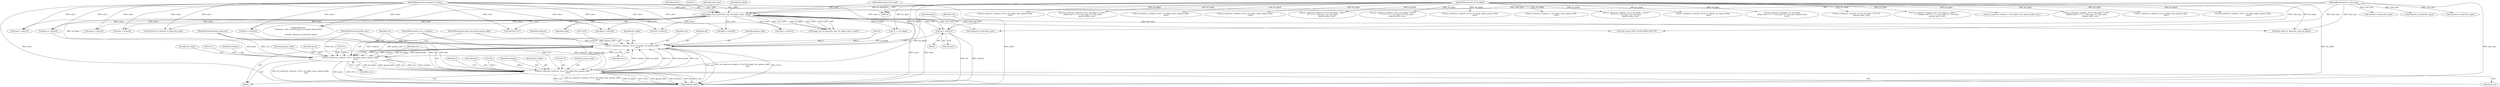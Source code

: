 digraph "0_Android_9d4853418ab2f754c2b63e091c29c5529b8b86ca_14@pointer" {
"1000886" [label="(Call,red = colors[1])"];
"1000148" [label="(Call,image_size_of_type(color_type, bit_depth, colors, small))"];
"1000133" [label="(MethodParameterIn,int color_type)"];
"1000134" [label="(MethodParameterIn,int bit_depth)"];
"1000137" [label="(MethodParameterIn,unsigned int *colors)"];
"1000138" [label="(MethodParameterIn,int small)"];
"1000914" [label="(Call,set_value(row, rowbytes, 3*x+0, bit_depth, red, gamma_table,\n                     conv))"];
"1000926" [label="(Call,set_value(row, rowbytes, 3*x+1, bit_depth, green, gamma_table,\n                     conv))"];
"1000938" [label="(Call,set_value(row, rowbytes, 3*x+2, bit_depth, blue, gamma_table,\n                     conv))"];
"1000930" [label="(Call,3*x)"];
"1000960" [label="(Call,green = colors[2])"];
"1000925" [label="(Identifier,conv)"];
"1000152" [label="(Identifier,small)"];
"1001057" [label="(MethodReturn,RET)"];
"1001012" [label="(Call,set_value(row, rowbytes, 4*x+2, bit_depth, blue, gamma_table,\n                     conv))"];
"1000912" [label="(Identifier,x)"];
"1001045" [label="(Call,fprintf(stderr,\n \"makepng: --color: count(%u) does not match channels(%u)\n\",\n\n          colors[0], channels_of_type(color_type)))"];
"1000922" [label="(Identifier,bit_depth)"];
"1000884" [label="(Block,)"];
"1000844" [label="(Call,alpha = colors[2])"];
"1000893" [label="(Identifier,green)"];
"1000949" [label="(Identifier,conv)"];
"1000611" [label="(Call,set_value(row, rowbytes, 3*x+1, bit_depth, /* green */\n (depth_max * x * 2 + size_max) / (2 * size_max),\n                  gamma_table, conv))"];
"1000138" [label="(MethodParameterIn,int small)"];
"1000937" [label="(Identifier,conv)"];
"1000947" [label="(Identifier,blue)"];
"1001000" [label="(Call,set_value(row, rowbytes, 4*x+1, bit_depth, green, gamma_table,\n                     conv))"];
"1000934" [label="(Identifier,bit_depth)"];
"1000886" [label="(Call,red = colors[1])"];
"1000174" [label="(Call,pixel_depth_of_type(color_type, bit_depth))"];
"1000137" [label="(MethodParameterIn,unsigned int *colors)"];
"1000972" [label="(Call,alpha = colors[4])"];
"1000452" [label="(Call,channels_of_type(color_type))"];
"1000147" [label="(Call,image_size_of_type(color_type, bit_depth, colors, small)-1)"];
"1000838" [label="(Call,luma = colors[1])"];
"1001024" [label="(Call,set_value(row, rowbytes, 4*x+3, bit_depth, alpha, gamma_table,\n                     conv))"];
"1000929" [label="(Call,3*x+1)"];
"1000633" [label="(Call,set_value(row, rowbytes, 3*x+2, bit_depth, /* blue */\n (Y * x * 2 + size_max) / (2 * size_max),\n                  gamma_table, conv))"];
"1000966" [label="(Call,blue = colors[3])"];
"1000942" [label="(Call,3*x)"];
"1000915" [label="(Identifier,row)"];
"1000134" [label="(MethodParameterIn,int bit_depth)"];
"1000914" [label="(Call,set_value(row, rowbytes, 3*x+0, bit_depth, red, gamma_table,\n                     conv))"];
"1000729" [label="(Call,set_value(row, rowbytes, 4*x+2, bit_depth, /* blue */\n                  Y - (Y * x * 2 + size_max) / (2 * size_max),\n                  gamma_table, conv))"];
"1000887" [label="(Identifier,red)"];
"1000559" [label="(Call,set_value(row, rowbytes, 2*x+1, bit_depth, alpha, gamma_table,\n                  conv))"];
"1000150" [label="(Identifier,bit_depth)"];
"1000940" [label="(Identifier,rowbytes)"];
"1000928" [label="(Identifier,rowbytes)"];
"1000151" [label="(Identifier,colors)"];
"1000826" [label="(Call,set_value(row, rowbytes, x, bit_depth, luma, gamma_table,\n                     conv))"];
"1000153" [label="(Literal,1)"];
"1000892" [label="(Call,green = colors[2])"];
"1000926" [label="(Call,set_value(row, rowbytes, 3*x+1, bit_depth, green, gamma_table,\n                     conv))"];
"1000946" [label="(Identifier,bit_depth)"];
"1000898" [label="(Call,blue = colors[3])"];
"1000941" [label="(Call,3*x+2)"];
"1000927" [label="(Identifier,row)"];
"1000948" [label="(Identifier,gamma_table)"];
"1000131" [label="(MethodParameterIn,size_t rowbytes)"];
"1000939" [label="(Identifier,row)"];
"1000148" [label="(Call,image_size_of_type(color_type, bit_depth, colors, small))"];
"1000923" [label="(Identifier,red)"];
"1000788" [label="(Call,color_type & PNG_COLOR_MASK_PALETTE)"];
"1000798" [label="(Call,colors[0] == channels_of_type(color_type))"];
"1000707" [label="(Call,set_value(row, rowbytes, 4*x+1, bit_depth, /* green */\n (Y * x * 2 + size_max) / (2 * size_max),\n                  gamma_table, conv))"];
"1000924" [label="(Identifier,gamma_table)"];
"1000918" [label="(Call,3*x)"];
"1000135" [label="(MethodParameterIn,png_const_bytep gamma_table)"];
"1000988" [label="(Call,set_value(row, rowbytes, 4*x+0, bit_depth, red, gamma_table,\n                     conv))"];
"1000916" [label="(Identifier,rowbytes)"];
"1000130" [label="(MethodParameterIn,png_bytep row)"];
"1000539" [label="(Call,set_value(row, rowbytes, 2*x, bit_depth,\n (depth_max * x * 2 + size_max) / (2 * size_max), gamma_table,\n                  conv))"];
"1000805" [label="(Call,channels_of_type(color_type))"];
"1000149" [label="(Identifier,color_type)"];
"1000599" [label="(Call,set_value(row, rowbytes, 3*x+0, bit_depth, /* red */ Y,\n                     gamma_table, conv))"];
"1000913" [label="(Block,)"];
"1000753" [label="(Call,set_value(row, rowbytes, 4*x+3, bit_depth, /* alpha */\n                  Y + ((depth_max-Y) * x * 2 + size_max) / (2 * size_max),\n                  gamma_table, conv))"];
"1000936" [label="(Identifier,gamma_table)"];
"1000163" [label="(Call,colors[0] == 0)"];
"1000917" [label="(Call,3*x+0)"];
"1000136" [label="(MethodParameterIn,double conv)"];
"1000935" [label="(Identifier,green)"];
"1000888" [label="(Call,colors[1])"];
"1000503" [label="(Call,set_value(row, rowbytes, x, bit_depth, luma, gamma_table, conv))"];
"1000133" [label="(MethodParameterIn,int color_type)"];
"1000158" [label="(Call,1U << bit_depth)"];
"1000683" [label="(Call,set_value(row, rowbytes, 4*x+0, bit_depth, /* red */\n ((depth_max-Y) * x * 2 + size_max) / (2 * size_max),\n                  gamma_table, conv))"];
"1000860" [label="(Call,set_value(row, rowbytes, 2*x, bit_depth, luma, gamma_table,\n                     conv))"];
"1000802" [label="(Call,channels_of_type(color_type))"];
"1000954" [label="(Call,red = colors[1])"];
"1000938" [label="(Call,set_value(row, rowbytes, 3*x+2, bit_depth, blue, gamma_table,\n                     conv))"];
"1000870" [label="(Call,set_value(row, rowbytes, 2*x+1, bit_depth, alpha, gamma_table,\n                     conv))"];
"1000811" [label="(Call,luma = colors[1])"];
"1001051" [label="(Call,channels_of_type(color_type))"];
"1000886" -> "1000884"  [label="AST: "];
"1000886" -> "1000888"  [label="CFG: "];
"1000887" -> "1000886"  [label="AST: "];
"1000888" -> "1000886"  [label="AST: "];
"1000893" -> "1000886"  [label="CFG: "];
"1000886" -> "1001057"  [label="DDG: red"];
"1000886" -> "1001057"  [label="DDG: colors[1]"];
"1000148" -> "1000886"  [label="DDG: colors"];
"1000137" -> "1000886"  [label="DDG: colors"];
"1000886" -> "1000914"  [label="DDG: red"];
"1000148" -> "1000147"  [label="AST: "];
"1000148" -> "1000152"  [label="CFG: "];
"1000149" -> "1000148"  [label="AST: "];
"1000150" -> "1000148"  [label="AST: "];
"1000151" -> "1000148"  [label="AST: "];
"1000152" -> "1000148"  [label="AST: "];
"1000153" -> "1000148"  [label="CFG: "];
"1000148" -> "1001057"  [label="DDG: colors"];
"1000148" -> "1001057"  [label="DDG: small"];
"1000148" -> "1000147"  [label="DDG: color_type"];
"1000148" -> "1000147"  [label="DDG: bit_depth"];
"1000148" -> "1000147"  [label="DDG: colors"];
"1000148" -> "1000147"  [label="DDG: small"];
"1000133" -> "1000148"  [label="DDG: color_type"];
"1000134" -> "1000148"  [label="DDG: bit_depth"];
"1000137" -> "1000148"  [label="DDG: colors"];
"1000138" -> "1000148"  [label="DDG: small"];
"1000148" -> "1000158"  [label="DDG: bit_depth"];
"1000148" -> "1000163"  [label="DDG: colors"];
"1000148" -> "1000174"  [label="DDG: color_type"];
"1000148" -> "1000452"  [label="DDG: color_type"];
"1000148" -> "1000788"  [label="DDG: color_type"];
"1000148" -> "1000798"  [label="DDG: colors"];
"1000148" -> "1000811"  [label="DDG: colors"];
"1000148" -> "1000838"  [label="DDG: colors"];
"1000148" -> "1000844"  [label="DDG: colors"];
"1000148" -> "1000892"  [label="DDG: colors"];
"1000148" -> "1000898"  [label="DDG: colors"];
"1000148" -> "1000954"  [label="DDG: colors"];
"1000148" -> "1000960"  [label="DDG: colors"];
"1000148" -> "1000966"  [label="DDG: colors"];
"1000148" -> "1000972"  [label="DDG: colors"];
"1000148" -> "1001045"  [label="DDG: colors"];
"1000133" -> "1000129"  [label="AST: "];
"1000133" -> "1001057"  [label="DDG: color_type"];
"1000133" -> "1000174"  [label="DDG: color_type"];
"1000133" -> "1000452"  [label="DDG: color_type"];
"1000133" -> "1000788"  [label="DDG: color_type"];
"1000133" -> "1000802"  [label="DDG: color_type"];
"1000133" -> "1000805"  [label="DDG: color_type"];
"1000133" -> "1001051"  [label="DDG: color_type"];
"1000134" -> "1000129"  [label="AST: "];
"1000134" -> "1001057"  [label="DDG: bit_depth"];
"1000134" -> "1000158"  [label="DDG: bit_depth"];
"1000134" -> "1000174"  [label="DDG: bit_depth"];
"1000134" -> "1000503"  [label="DDG: bit_depth"];
"1000134" -> "1000539"  [label="DDG: bit_depth"];
"1000134" -> "1000559"  [label="DDG: bit_depth"];
"1000134" -> "1000599"  [label="DDG: bit_depth"];
"1000134" -> "1000611"  [label="DDG: bit_depth"];
"1000134" -> "1000633"  [label="DDG: bit_depth"];
"1000134" -> "1000683"  [label="DDG: bit_depth"];
"1000134" -> "1000707"  [label="DDG: bit_depth"];
"1000134" -> "1000729"  [label="DDG: bit_depth"];
"1000134" -> "1000753"  [label="DDG: bit_depth"];
"1000134" -> "1000826"  [label="DDG: bit_depth"];
"1000134" -> "1000860"  [label="DDG: bit_depth"];
"1000134" -> "1000870"  [label="DDG: bit_depth"];
"1000134" -> "1000914"  [label="DDG: bit_depth"];
"1000134" -> "1000926"  [label="DDG: bit_depth"];
"1000134" -> "1000938"  [label="DDG: bit_depth"];
"1000134" -> "1000988"  [label="DDG: bit_depth"];
"1000134" -> "1001000"  [label="DDG: bit_depth"];
"1000134" -> "1001012"  [label="DDG: bit_depth"];
"1000134" -> "1001024"  [label="DDG: bit_depth"];
"1000137" -> "1000129"  [label="AST: "];
"1000137" -> "1001057"  [label="DDG: colors"];
"1000137" -> "1000163"  [label="DDG: colors"];
"1000137" -> "1000798"  [label="DDG: colors"];
"1000137" -> "1000811"  [label="DDG: colors"];
"1000137" -> "1000838"  [label="DDG: colors"];
"1000137" -> "1000844"  [label="DDG: colors"];
"1000137" -> "1000892"  [label="DDG: colors"];
"1000137" -> "1000898"  [label="DDG: colors"];
"1000137" -> "1000954"  [label="DDG: colors"];
"1000137" -> "1000960"  [label="DDG: colors"];
"1000137" -> "1000966"  [label="DDG: colors"];
"1000137" -> "1000972"  [label="DDG: colors"];
"1000137" -> "1001045"  [label="DDG: colors"];
"1000138" -> "1000129"  [label="AST: "];
"1000138" -> "1001057"  [label="DDG: small"];
"1000914" -> "1000913"  [label="AST: "];
"1000914" -> "1000925"  [label="CFG: "];
"1000915" -> "1000914"  [label="AST: "];
"1000916" -> "1000914"  [label="AST: "];
"1000917" -> "1000914"  [label="AST: "];
"1000922" -> "1000914"  [label="AST: "];
"1000923" -> "1000914"  [label="AST: "];
"1000924" -> "1000914"  [label="AST: "];
"1000925" -> "1000914"  [label="AST: "];
"1000927" -> "1000914"  [label="CFG: "];
"1000914" -> "1001057"  [label="DDG: red"];
"1000914" -> "1001057"  [label="DDG: set_value(row, rowbytes, 3*x+0, bit_depth, red, gamma_table,\n                     conv)"];
"1000914" -> "1001057"  [label="DDG: 3*x+0"];
"1000938" -> "1000914"  [label="DDG: row"];
"1000938" -> "1000914"  [label="DDG: rowbytes"];
"1000938" -> "1000914"  [label="DDG: bit_depth"];
"1000938" -> "1000914"  [label="DDG: gamma_table"];
"1000938" -> "1000914"  [label="DDG: conv"];
"1000130" -> "1000914"  [label="DDG: row"];
"1000131" -> "1000914"  [label="DDG: rowbytes"];
"1000918" -> "1000914"  [label="DDG: 3"];
"1000918" -> "1000914"  [label="DDG: x"];
"1000158" -> "1000914"  [label="DDG: bit_depth"];
"1000135" -> "1000914"  [label="DDG: gamma_table"];
"1000136" -> "1000914"  [label="DDG: conv"];
"1000914" -> "1000926"  [label="DDG: row"];
"1000914" -> "1000926"  [label="DDG: rowbytes"];
"1000914" -> "1000926"  [label="DDG: bit_depth"];
"1000914" -> "1000926"  [label="DDG: gamma_table"];
"1000914" -> "1000926"  [label="DDG: conv"];
"1000926" -> "1000913"  [label="AST: "];
"1000926" -> "1000937"  [label="CFG: "];
"1000927" -> "1000926"  [label="AST: "];
"1000928" -> "1000926"  [label="AST: "];
"1000929" -> "1000926"  [label="AST: "];
"1000934" -> "1000926"  [label="AST: "];
"1000935" -> "1000926"  [label="AST: "];
"1000936" -> "1000926"  [label="AST: "];
"1000937" -> "1000926"  [label="AST: "];
"1000939" -> "1000926"  [label="CFG: "];
"1000926" -> "1001057"  [label="DDG: set_value(row, rowbytes, 3*x+1, bit_depth, green, gamma_table,\n                     conv)"];
"1000926" -> "1001057"  [label="DDG: green"];
"1000926" -> "1001057"  [label="DDG: 3*x+1"];
"1000130" -> "1000926"  [label="DDG: row"];
"1000131" -> "1000926"  [label="DDG: rowbytes"];
"1000930" -> "1000926"  [label="DDG: 3"];
"1000930" -> "1000926"  [label="DDG: x"];
"1000892" -> "1000926"  [label="DDG: green"];
"1000135" -> "1000926"  [label="DDG: gamma_table"];
"1000136" -> "1000926"  [label="DDG: conv"];
"1000926" -> "1000938"  [label="DDG: row"];
"1000926" -> "1000938"  [label="DDG: rowbytes"];
"1000926" -> "1000938"  [label="DDG: bit_depth"];
"1000926" -> "1000938"  [label="DDG: gamma_table"];
"1000926" -> "1000938"  [label="DDG: conv"];
"1000938" -> "1000913"  [label="AST: "];
"1000938" -> "1000949"  [label="CFG: "];
"1000939" -> "1000938"  [label="AST: "];
"1000940" -> "1000938"  [label="AST: "];
"1000941" -> "1000938"  [label="AST: "];
"1000946" -> "1000938"  [label="AST: "];
"1000947" -> "1000938"  [label="AST: "];
"1000948" -> "1000938"  [label="AST: "];
"1000949" -> "1000938"  [label="AST: "];
"1000912" -> "1000938"  [label="CFG: "];
"1000938" -> "1001057"  [label="DDG: row"];
"1000938" -> "1001057"  [label="DDG: set_value(row, rowbytes, 3*x+2, bit_depth, blue, gamma_table,\n                     conv)"];
"1000938" -> "1001057"  [label="DDG: bit_depth"];
"1000938" -> "1001057"  [label="DDG: 3*x+2"];
"1000938" -> "1001057"  [label="DDG: gamma_table"];
"1000938" -> "1001057"  [label="DDG: rowbytes"];
"1000938" -> "1001057"  [label="DDG: blue"];
"1000938" -> "1001057"  [label="DDG: conv"];
"1000130" -> "1000938"  [label="DDG: row"];
"1000131" -> "1000938"  [label="DDG: rowbytes"];
"1000942" -> "1000938"  [label="DDG: 3"];
"1000942" -> "1000938"  [label="DDG: x"];
"1000898" -> "1000938"  [label="DDG: blue"];
"1000135" -> "1000938"  [label="DDG: gamma_table"];
"1000136" -> "1000938"  [label="DDG: conv"];
}

